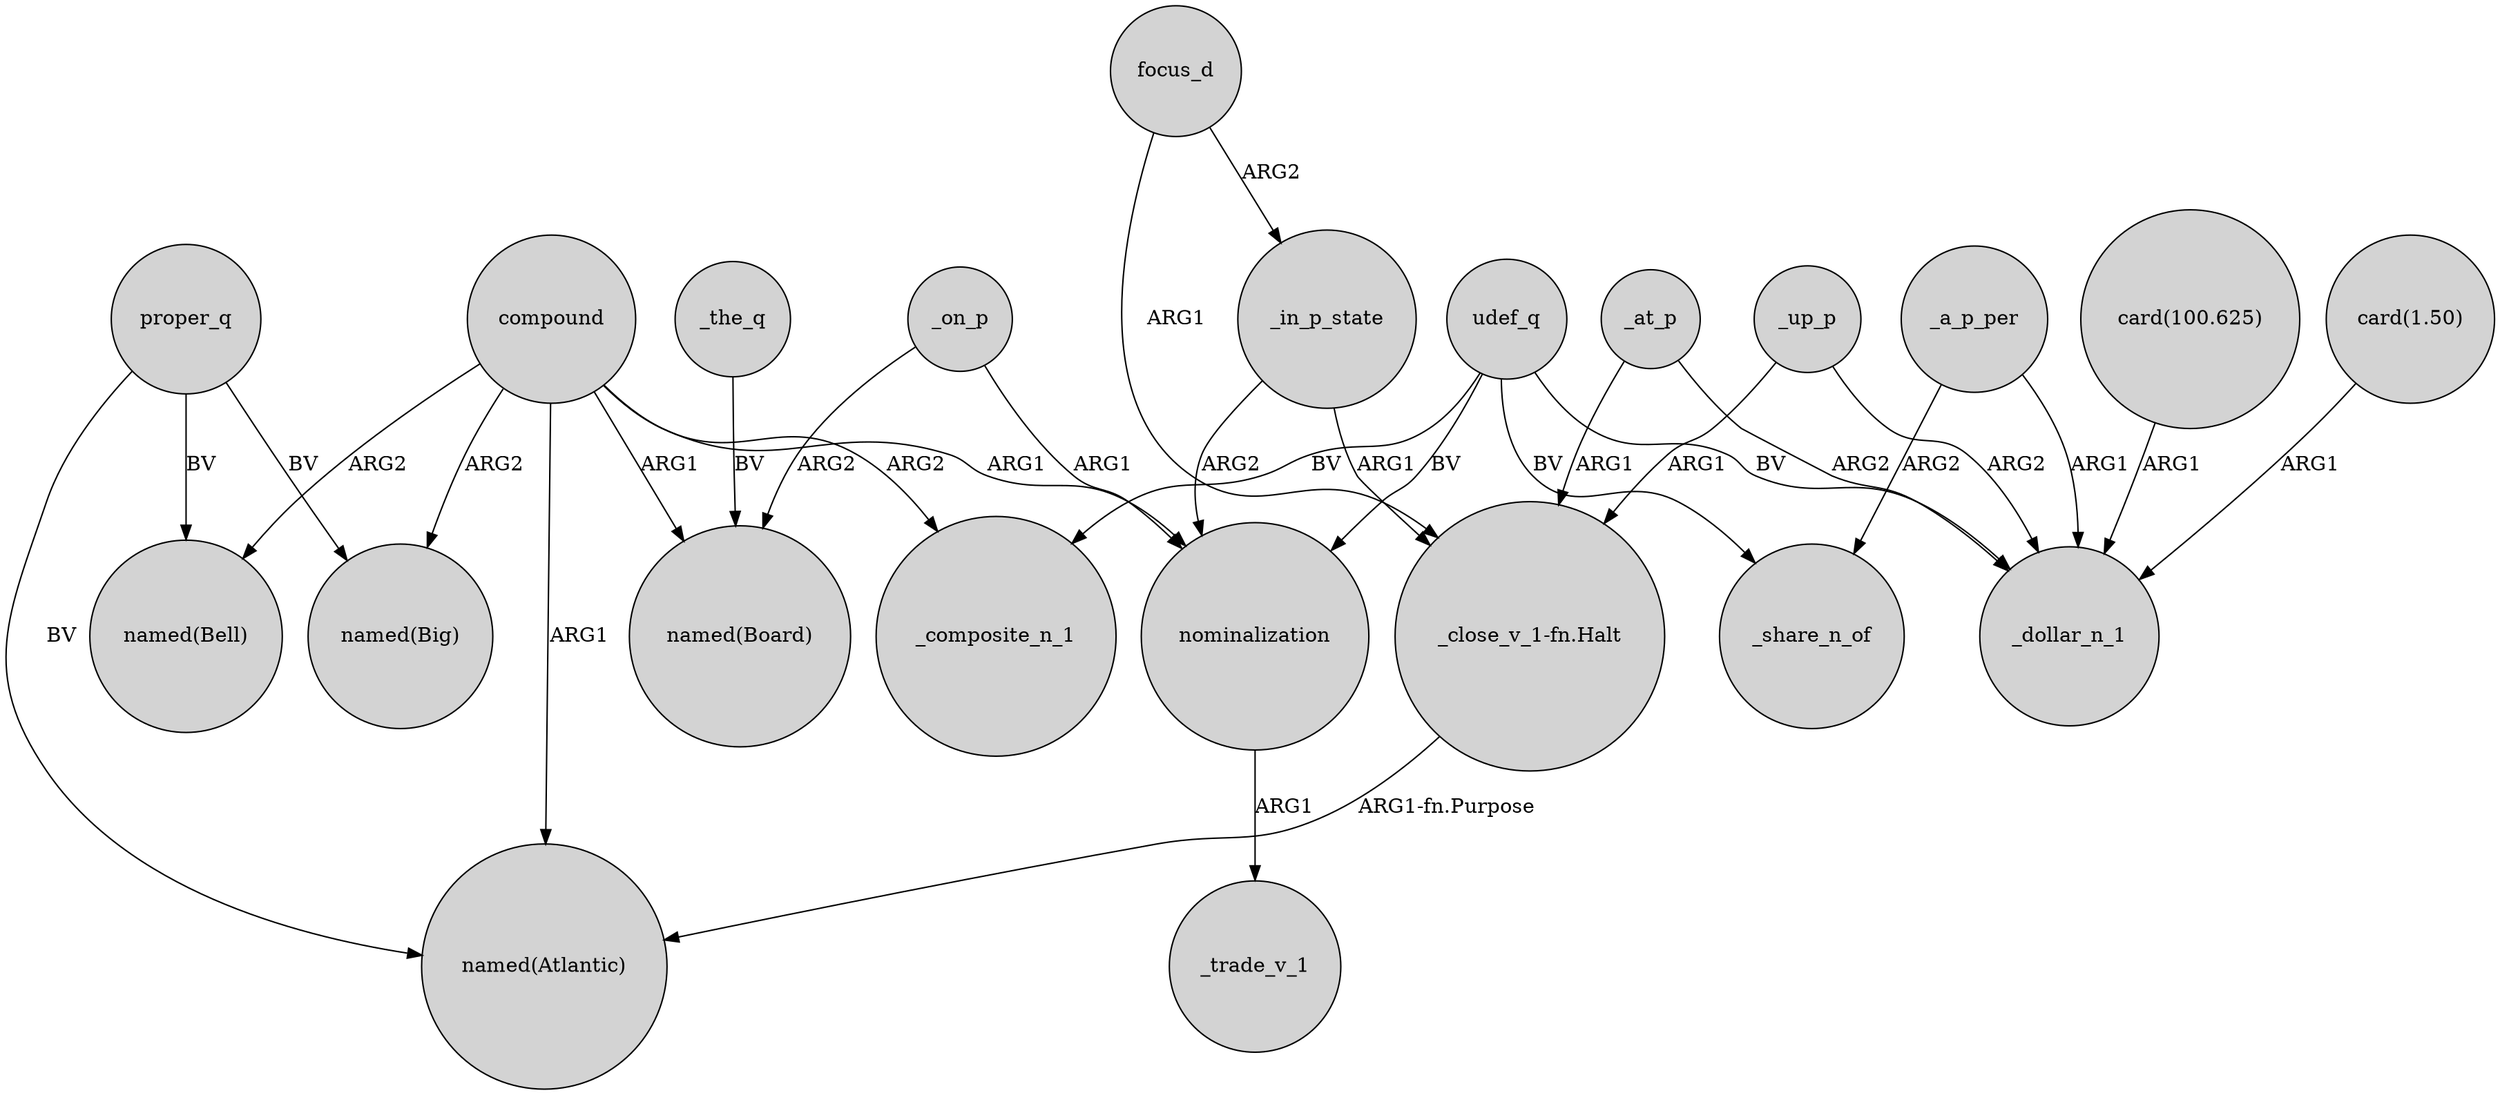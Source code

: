 digraph {
	node [shape=circle style=filled]
	_on_p -> nominalization [label=ARG1]
	_in_p_state -> nominalization [label=ARG2]
	_the_q -> "named(Board)" [label=BV]
	focus_d -> "_close_v_1-fn.Halt" [label=ARG1]
	focus_d -> _in_p_state [label=ARG2]
	_in_p_state -> "_close_v_1-fn.Halt" [label=ARG1]
	proper_q -> "named(Atlantic)" [label=BV]
	compound -> "named(Big)" [label=ARG2]
	udef_q -> nominalization [label=BV]
	compound -> "named(Atlantic)" [label=ARG1]
	_on_p -> "named(Board)" [label=ARG2]
	_up_p -> _dollar_n_1 [label=ARG2]
	compound -> nominalization [label=ARG1]
	_up_p -> "_close_v_1-fn.Halt" [label=ARG1]
	_at_p -> _dollar_n_1 [label=ARG2]
	"_close_v_1-fn.Halt" -> "named(Atlantic)" [label="ARG1-fn.Purpose"]
	_a_p_per -> _share_n_of [label=ARG2]
	"card(100.625)" -> _dollar_n_1 [label=ARG1]
	udef_q -> _share_n_of [label=BV]
	_at_p -> "_close_v_1-fn.Halt" [label=ARG1]
	proper_q -> "named(Bell)" [label=BV]
	udef_q -> _dollar_n_1 [label=BV]
	_a_p_per -> _dollar_n_1 [label=ARG1]
	proper_q -> "named(Big)" [label=BV]
	udef_q -> _composite_n_1 [label=BV]
	compound -> "named(Board)" [label=ARG1]
	compound -> _composite_n_1 [label=ARG2]
	"card(1.50)" -> _dollar_n_1 [label=ARG1]
	compound -> "named(Bell)" [label=ARG2]
	nominalization -> _trade_v_1 [label=ARG1]
}
